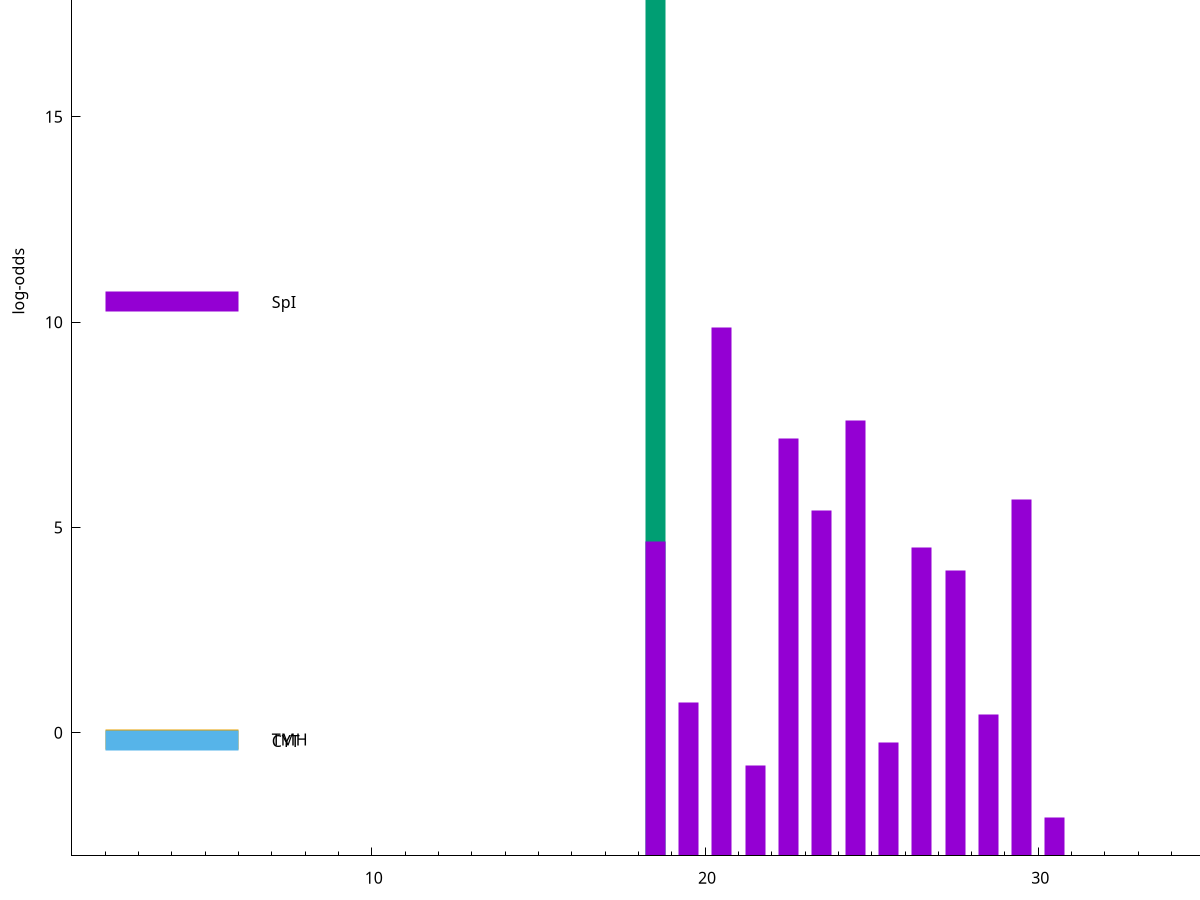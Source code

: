 set title "LipoP predictions for SRR5666403.gff"
set size 2., 1.4
set xrange [1:70] 
set mxtics 10
set yrange [-3:25]
set y2range [0:28]
set ylabel "log-odds"
set term postscript eps color solid "Helvetica" 30
set output "SRR5666403.gff3.eps"
set arrow from 2,21.32 to 6,21.32 nohead lt 2 lw 20
set label "SpII" at 7,21.32
set arrow from 2,10.491 to 6,10.491 nohead lt 1 lw 20
set label "SpI" at 7,10.491
set arrow from 2,-0.164066 to 6,-0.164066 nohead lt 4 lw 20
set label "TMH" at 7,-0.164066
set arrow from 2,-0.200913 to 6,-0.200913 nohead lt 3 lw 20
set label "CYT" at 7,-0.200913
set arrow from 2,21.32 to 6,21.32 nohead lt 2 lw 20
set label "SpII" at 7,21.32
# NOTE: The scores below are the log-odds scores with the threshold
# NOTE: subtracted (a hack to make gnuplot make the histogram all
# NOTE: look nice).
plot "-" axes x1y2 title "" with impulses lt 2 lw 20, "-" axes x1y2 title "" with impulses lt 1 lw 20
18.500000 24.320000
e
20.500000 12.873770
24.500000 10.607390
22.500000 10.164140
29.500000 8.685020
23.500000 8.417380
18.500000 7.652170
26.500000 7.512520
27.500000 6.946170
19.500000 3.743888
28.500000 3.444143
25.500000 2.769976
21.500000 2.209027
30.500000 0.935500
e
exit
